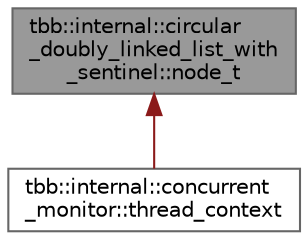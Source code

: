 digraph "tbb::internal::circular_doubly_linked_list_with_sentinel::node_t"
{
 // LATEX_PDF_SIZE
  bgcolor="transparent";
  edge [fontname=Helvetica,fontsize=10,labelfontname=Helvetica,labelfontsize=10];
  node [fontname=Helvetica,fontsize=10,shape=box,height=0.2,width=0.4];
  Node1 [id="Node000001",label="tbb::internal::circular\l_doubly_linked_list_with\l_sentinel::node_t",height=0.2,width=0.4,color="gray40", fillcolor="grey60", style="filled", fontcolor="black",tooltip=" "];
  Node1 -> Node2 [id="edge1_Node000001_Node000002",dir="back",color="firebrick4",style="solid",tooltip=" "];
  Node2 [id="Node000002",label="tbb::internal::concurrent\l_monitor::thread_context",height=0.2,width=0.4,color="gray40", fillcolor="white", style="filled",URL="$classtbb_1_1internal_1_1concurrent__monitor_1_1thread__context.html",tooltip=" "];
}
